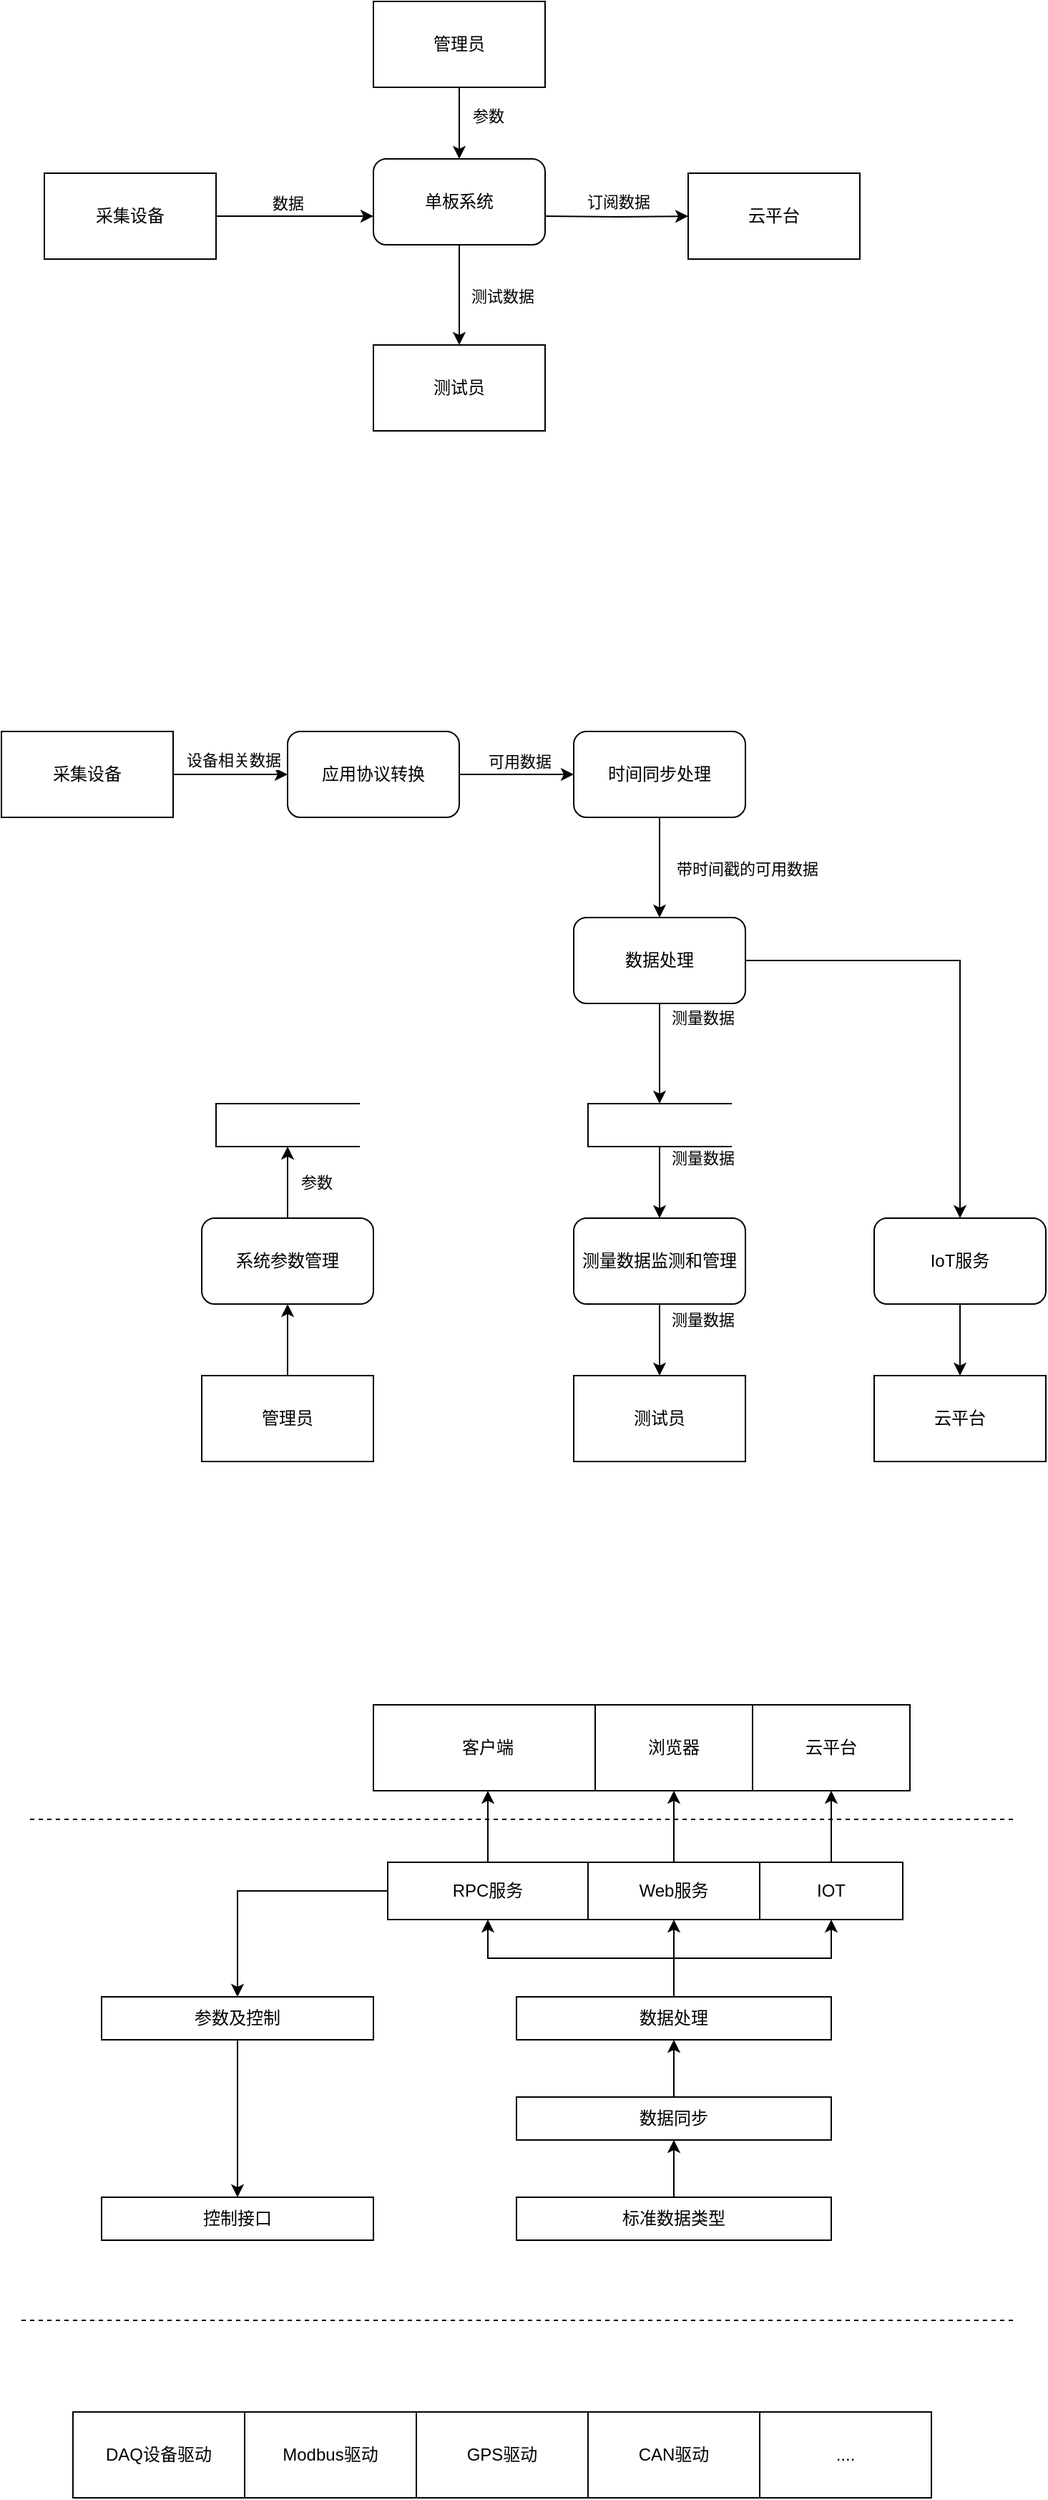 <mxfile version="14.6.6" type="github">
  <diagram id="QQwFab2wA2YZ-kEI47M6" name="Page-1">
    <mxGraphModel dx="942" dy="583" grid="1" gridSize="10" guides="1" tooltips="1" connect="1" arrows="1" fold="1" page="1" pageScale="1" pageWidth="827" pageHeight="1169" math="0" shadow="0">
      <root>
        <mxCell id="0" />
        <mxCell id="1" parent="0" />
        <mxCell id="T-xTehDhcngylkZq_LjZ-16" value="" style="edgeStyle=orthogonalEdgeStyle;rounded=0;orthogonalLoop=1;jettySize=auto;html=1;" parent="1" source="T-xTehDhcngylkZq_LjZ-14" edge="1">
          <mxGeometry relative="1" as="geometry">
            <mxPoint x="340" y="160" as="targetPoint" />
          </mxGeometry>
        </mxCell>
        <mxCell id="T-xTehDhcngylkZq_LjZ-17" value="数据" style="edgeLabel;html=1;align=center;verticalAlign=middle;resizable=0;points=[];" parent="T-xTehDhcngylkZq_LjZ-16" vertex="1" connectable="0">
          <mxGeometry x="0.218" y="-1" relative="1" as="geometry">
            <mxPoint x="-17" y="-11" as="offset" />
          </mxGeometry>
        </mxCell>
        <mxCell id="T-xTehDhcngylkZq_LjZ-14" value="采集设备" style="rounded=0;whiteSpace=wrap;html=1;" parent="1" vertex="1">
          <mxGeometry x="110" y="130" width="120" height="60" as="geometry" />
        </mxCell>
        <mxCell id="T-xTehDhcngylkZq_LjZ-19" value="" style="edgeStyle=orthogonalEdgeStyle;rounded=0;orthogonalLoop=1;jettySize=auto;html=1;exitX=0.5;exitY=1;exitDx=0;exitDy=0;" parent="1" source="T-xTehDhcngylkZq_LjZ-76" target="T-xTehDhcngylkZq_LjZ-18" edge="1">
          <mxGeometry relative="1" as="geometry">
            <mxPoint x="400" y="200" as="sourcePoint" />
            <Array as="points" />
          </mxGeometry>
        </mxCell>
        <mxCell id="T-xTehDhcngylkZq_LjZ-83" value="&lt;div&gt;测试数据&lt;/div&gt;" style="edgeLabel;html=1;align=center;verticalAlign=middle;resizable=0;points=[];" parent="T-xTehDhcngylkZq_LjZ-19" vertex="1" connectable="0">
          <mxGeometry x="0.22" y="1" relative="1" as="geometry">
            <mxPoint x="29" y="-7" as="offset" />
          </mxGeometry>
        </mxCell>
        <mxCell id="T-xTehDhcngylkZq_LjZ-22" value="" style="edgeStyle=orthogonalEdgeStyle;rounded=0;orthogonalLoop=1;jettySize=auto;html=1;" parent="1" target="T-xTehDhcngylkZq_LjZ-21" edge="1">
          <mxGeometry relative="1" as="geometry">
            <mxPoint x="460" y="160" as="sourcePoint" />
          </mxGeometry>
        </mxCell>
        <mxCell id="T-xTehDhcngylkZq_LjZ-23" value="订阅数据" style="edgeLabel;html=1;align=center;verticalAlign=middle;resizable=0;points=[];" parent="T-xTehDhcngylkZq_LjZ-22" vertex="1" connectable="0">
          <mxGeometry x="0.25" y="2" relative="1" as="geometry">
            <mxPoint x="-12" y="-8" as="offset" />
          </mxGeometry>
        </mxCell>
        <mxCell id="T-xTehDhcngylkZq_LjZ-18" value="测试员" style="rounded=0;whiteSpace=wrap;html=1;" parent="1" vertex="1">
          <mxGeometry x="340" y="250" width="120" height="60" as="geometry" />
        </mxCell>
        <mxCell id="T-xTehDhcngylkZq_LjZ-21" value="云平台" style="rounded=0;whiteSpace=wrap;html=1;" parent="1" vertex="1">
          <mxGeometry x="560" y="130" width="120" height="60" as="geometry" />
        </mxCell>
        <mxCell id="T-xTehDhcngylkZq_LjZ-28" value="" style="edgeStyle=orthogonalEdgeStyle;rounded=0;orthogonalLoop=1;jettySize=auto;html=1;entryX=0;entryY=0.5;entryDx=0;entryDy=0;" parent="1" source="T-xTehDhcngylkZq_LjZ-30" target="T-xTehDhcngylkZq_LjZ-78" edge="1">
          <mxGeometry relative="1" as="geometry">
            <mxPoint x="300" y="550" as="targetPoint" />
          </mxGeometry>
        </mxCell>
        <mxCell id="T-xTehDhcngylkZq_LjZ-29" value="设备相关数据" style="edgeLabel;html=1;align=center;verticalAlign=middle;resizable=0;points=[];" parent="T-xTehDhcngylkZq_LjZ-28" vertex="1" connectable="0">
          <mxGeometry x="0.218" y="-1" relative="1" as="geometry">
            <mxPoint x="-7" y="-11" as="offset" />
          </mxGeometry>
        </mxCell>
        <mxCell id="T-xTehDhcngylkZq_LjZ-30" value="采集设备" style="rounded=0;whiteSpace=wrap;html=1;" parent="1" vertex="1">
          <mxGeometry x="80" y="520" width="120" height="60" as="geometry" />
        </mxCell>
        <mxCell id="T-xTehDhcngylkZq_LjZ-43" value="" style="edgeStyle=orthogonalEdgeStyle;rounded=0;orthogonalLoop=1;jettySize=auto;html=1;exitX=1;exitY=0.5;exitDx=0;exitDy=0;" parent="1" source="T-xTehDhcngylkZq_LjZ-78" edge="1">
          <mxGeometry relative="1" as="geometry">
            <mxPoint x="420.0" y="550" as="sourcePoint" />
            <mxPoint x="480.0" y="550" as="targetPoint" />
          </mxGeometry>
        </mxCell>
        <mxCell id="T-xTehDhcngylkZq_LjZ-44" value="可用数据" style="edgeLabel;html=1;align=center;verticalAlign=middle;resizable=0;points=[];" parent="T-xTehDhcngylkZq_LjZ-43" vertex="1" connectable="0">
          <mxGeometry x="0.192" relative="1" as="geometry">
            <mxPoint x="-6" y="-10" as="offset" />
          </mxGeometry>
        </mxCell>
        <mxCell id="T-xTehDhcngylkZq_LjZ-46" value="" style="edgeStyle=orthogonalEdgeStyle;rounded=0;orthogonalLoop=1;jettySize=auto;html=1;exitX=0.5;exitY=1;exitDx=0;exitDy=0;" parent="1" source="T-xTehDhcngylkZq_LjZ-79" edge="1">
          <mxGeometry relative="1" as="geometry">
            <mxPoint x="540.0" y="590" as="sourcePoint" />
            <mxPoint x="540.0" y="650" as="targetPoint" />
          </mxGeometry>
        </mxCell>
        <mxCell id="T-xTehDhcngylkZq_LjZ-47" value="带时间戳的可用数据" style="edgeLabel;html=1;align=center;verticalAlign=middle;resizable=0;points=[];" parent="T-xTehDhcngylkZq_LjZ-46" vertex="1" connectable="0">
          <mxGeometry x="0.162" y="1" relative="1" as="geometry">
            <mxPoint x="59" y="-5" as="offset" />
          </mxGeometry>
        </mxCell>
        <mxCell id="T-xTehDhcngylkZq_LjZ-56" value="测试员" style="rounded=0;whiteSpace=wrap;html=1;" parent="1" vertex="1">
          <mxGeometry x="480" y="970" width="120" height="60" as="geometry" />
        </mxCell>
        <mxCell id="T-xTehDhcngylkZq_LjZ-57" value="云平台" style="rounded=0;whiteSpace=wrap;html=1;" parent="1" vertex="1">
          <mxGeometry x="690" y="970" width="120" height="60" as="geometry" />
        </mxCell>
        <mxCell id="T-xTehDhcngylkZq_LjZ-99" value="" style="edgeStyle=orthogonalEdgeStyle;rounded=0;orthogonalLoop=1;jettySize=auto;html=1;" parent="1" source="T-xTehDhcngylkZq_LjZ-58" target="T-xTehDhcngylkZq_LjZ-82" edge="1">
          <mxGeometry relative="1" as="geometry" />
        </mxCell>
        <mxCell id="T-xTehDhcngylkZq_LjZ-101" value="测量数据" style="edgeLabel;html=1;align=center;verticalAlign=middle;resizable=0;points=[];" parent="T-xTehDhcngylkZq_LjZ-99" vertex="1" connectable="0">
          <mxGeometry x="-0.682" relative="1" as="geometry">
            <mxPoint x="30" as="offset" />
          </mxGeometry>
        </mxCell>
        <mxCell id="T-xTehDhcngylkZq_LjZ-58" value="" style="html=1;dashed=0;whitespace=wrap;shape=partialRectangle;right=0;" parent="1" vertex="1">
          <mxGeometry x="490" y="780" width="100" height="30" as="geometry" />
        </mxCell>
        <mxCell id="T-xTehDhcngylkZq_LjZ-74" value="" style="edgeStyle=orthogonalEdgeStyle;rounded=0;orthogonalLoop=1;jettySize=auto;html=1;exitX=0.5;exitY=1;exitDx=0;exitDy=0;" parent="1" source="T-xTehDhcngylkZq_LjZ-82" target="T-xTehDhcngylkZq_LjZ-56" edge="1">
          <mxGeometry relative="1" as="geometry">
            <mxPoint x="540" y="1010" as="sourcePoint" />
          </mxGeometry>
        </mxCell>
        <mxCell id="T-xTehDhcngylkZq_LjZ-86" value="测量数据" style="edgeLabel;html=1;align=center;verticalAlign=middle;resizable=0;points=[];" parent="T-xTehDhcngylkZq_LjZ-74" vertex="1" connectable="0">
          <mxGeometry x="-0.765" relative="1" as="geometry">
            <mxPoint x="30" y="5" as="offset" />
          </mxGeometry>
        </mxCell>
        <mxCell id="T-xTehDhcngylkZq_LjZ-76" value="单板系统" style="rounded=1;whiteSpace=wrap;html=1;" parent="1" vertex="1">
          <mxGeometry x="340" y="120" width="120" height="60" as="geometry" />
        </mxCell>
        <mxCell id="T-xTehDhcngylkZq_LjZ-78" value="应用协议转换" style="rounded=1;whiteSpace=wrap;html=1;" parent="1" vertex="1">
          <mxGeometry x="280" y="520" width="120" height="60" as="geometry" />
        </mxCell>
        <mxCell id="T-xTehDhcngylkZq_LjZ-79" value="时间同步处理" style="rounded=1;whiteSpace=wrap;html=1;" parent="1" vertex="1">
          <mxGeometry x="480" y="520" width="120" height="60" as="geometry" />
        </mxCell>
        <mxCell id="T-xTehDhcngylkZq_LjZ-98" value="" style="edgeStyle=orthogonalEdgeStyle;rounded=0;orthogonalLoop=1;jettySize=auto;html=1;" parent="1" source="T-xTehDhcngylkZq_LjZ-80" target="T-xTehDhcngylkZq_LjZ-58" edge="1">
          <mxGeometry relative="1" as="geometry" />
        </mxCell>
        <mxCell id="T-xTehDhcngylkZq_LjZ-100" value="测量数据" style="edgeLabel;html=1;align=center;verticalAlign=middle;resizable=0;points=[];" parent="T-xTehDhcngylkZq_LjZ-98" vertex="1" connectable="0">
          <mxGeometry x="-0.718" y="4" relative="1" as="geometry">
            <mxPoint x="26" as="offset" />
          </mxGeometry>
        </mxCell>
        <mxCell id="T-xTehDhcngylkZq_LjZ-103" style="edgeStyle=orthogonalEdgeStyle;rounded=0;orthogonalLoop=1;jettySize=auto;html=1;entryX=0.5;entryY=0;entryDx=0;entryDy=0;" parent="1" source="T-xTehDhcngylkZq_LjZ-80" target="T-xTehDhcngylkZq_LjZ-81" edge="1">
          <mxGeometry relative="1" as="geometry" />
        </mxCell>
        <mxCell id="T-xTehDhcngylkZq_LjZ-80" value="数据处理" style="rounded=1;whiteSpace=wrap;html=1;" parent="1" vertex="1">
          <mxGeometry x="480" y="650" width="120" height="60" as="geometry" />
        </mxCell>
        <mxCell id="T-xTehDhcngylkZq_LjZ-104" value="" style="edgeStyle=orthogonalEdgeStyle;rounded=0;orthogonalLoop=1;jettySize=auto;html=1;" parent="1" source="T-xTehDhcngylkZq_LjZ-81" target="T-xTehDhcngylkZq_LjZ-57" edge="1">
          <mxGeometry relative="1" as="geometry" />
        </mxCell>
        <mxCell id="T-xTehDhcngylkZq_LjZ-81" value="IoT服务" style="rounded=1;whiteSpace=wrap;html=1;" parent="1" vertex="1">
          <mxGeometry x="690" y="860" width="120" height="60" as="geometry" />
        </mxCell>
        <mxCell id="T-xTehDhcngylkZq_LjZ-82" value="测量数据监测和管理" style="rounded=1;whiteSpace=wrap;html=1;" parent="1" vertex="1">
          <mxGeometry x="480" y="860" width="120" height="60" as="geometry" />
        </mxCell>
        <mxCell id="T-xTehDhcngylkZq_LjZ-92" style="edgeStyle=orthogonalEdgeStyle;rounded=0;orthogonalLoop=1;jettySize=auto;html=1;entryX=0.5;entryY=1;entryDx=0;entryDy=0;" parent="1" source="T-xTehDhcngylkZq_LjZ-88" target="T-xTehDhcngylkZq_LjZ-91" edge="1">
          <mxGeometry relative="1" as="geometry" />
        </mxCell>
        <mxCell id="T-xTehDhcngylkZq_LjZ-94" value="参数" style="edgeLabel;html=1;align=center;verticalAlign=middle;resizable=0;points=[];" parent="T-xTehDhcngylkZq_LjZ-92" vertex="1" connectable="0">
          <mxGeometry x="0.7" y="-1" relative="1" as="geometry">
            <mxPoint x="19" y="17" as="offset" />
          </mxGeometry>
        </mxCell>
        <mxCell id="T-xTehDhcngylkZq_LjZ-88" value="系统参数管理" style="rounded=1;whiteSpace=wrap;html=1;" parent="1" vertex="1">
          <mxGeometry x="220" y="860" width="120" height="60" as="geometry" />
        </mxCell>
        <mxCell id="T-xTehDhcngylkZq_LjZ-90" value="" style="edgeStyle=orthogonalEdgeStyle;rounded=0;orthogonalLoop=1;jettySize=auto;html=1;" parent="1" source="T-xTehDhcngylkZq_LjZ-89" target="T-xTehDhcngylkZq_LjZ-88" edge="1">
          <mxGeometry relative="1" as="geometry" />
        </mxCell>
        <mxCell id="T-xTehDhcngylkZq_LjZ-89" value="管理员" style="rounded=0;whiteSpace=wrap;html=1;" parent="1" vertex="1">
          <mxGeometry x="220" y="970" width="120" height="60" as="geometry" />
        </mxCell>
        <mxCell id="T-xTehDhcngylkZq_LjZ-91" value="" style="html=1;dashed=0;whitespace=wrap;shape=partialRectangle;right=0;" parent="1" vertex="1">
          <mxGeometry x="230" y="780" width="100" height="30" as="geometry" />
        </mxCell>
        <mxCell id="T-xTehDhcngylkZq_LjZ-96" value="" style="edgeStyle=orthogonalEdgeStyle;rounded=0;orthogonalLoop=1;jettySize=auto;html=1;" parent="1" source="T-xTehDhcngylkZq_LjZ-95" target="T-xTehDhcngylkZq_LjZ-76" edge="1">
          <mxGeometry relative="1" as="geometry" />
        </mxCell>
        <mxCell id="T-xTehDhcngylkZq_LjZ-97" value="参数" style="edgeLabel;html=1;align=center;verticalAlign=middle;resizable=0;points=[];" parent="T-xTehDhcngylkZq_LjZ-96" vertex="1" connectable="0">
          <mxGeometry x="-0.733" y="1" relative="1" as="geometry">
            <mxPoint x="19" y="13" as="offset" />
          </mxGeometry>
        </mxCell>
        <mxCell id="T-xTehDhcngylkZq_LjZ-95" value="管理员" style="rounded=0;whiteSpace=wrap;html=1;" parent="1" vertex="1">
          <mxGeometry x="340" y="10" width="120" height="60" as="geometry" />
        </mxCell>
        <mxCell id="DopnBpDByfDh6nanL5ke-17" value="" style="edgeStyle=orthogonalEdgeStyle;rounded=0;orthogonalLoop=1;jettySize=auto;html=1;entryX=0.5;entryY=1;entryDx=0;entryDy=0;" edge="1" parent="1" source="DopnBpDByfDh6nanL5ke-1" target="DopnBpDByfDh6nanL5ke-8">
          <mxGeometry relative="1" as="geometry" />
        </mxCell>
        <mxCell id="DopnBpDByfDh6nanL5ke-1" value="标准数据类型" style="rounded=0;whiteSpace=wrap;html=1;" vertex="1" parent="1">
          <mxGeometry x="440" y="1544" width="220" height="30" as="geometry" />
        </mxCell>
        <mxCell id="DopnBpDByfDh6nanL5ke-2" value="控制接口" style="rounded=0;whiteSpace=wrap;html=1;" vertex="1" parent="1">
          <mxGeometry x="150" y="1544" width="190" height="30" as="geometry" />
        </mxCell>
        <mxCell id="DopnBpDByfDh6nanL5ke-3" value="DAQ设备驱动" style="rounded=0;whiteSpace=wrap;html=1;" vertex="1" parent="1">
          <mxGeometry x="130" y="1694" width="120" height="60" as="geometry" />
        </mxCell>
        <mxCell id="DopnBpDByfDh6nanL5ke-4" value="Modbus驱动" style="rounded=0;whiteSpace=wrap;html=1;" vertex="1" parent="1">
          <mxGeometry x="250" y="1694" width="120" height="60" as="geometry" />
        </mxCell>
        <mxCell id="DopnBpDByfDh6nanL5ke-5" value="GPS驱动" style="rounded=0;whiteSpace=wrap;html=1;" vertex="1" parent="1">
          <mxGeometry x="370" y="1694" width="120" height="60" as="geometry" />
        </mxCell>
        <mxCell id="DopnBpDByfDh6nanL5ke-6" value="CAN驱动" style="rounded=0;whiteSpace=wrap;html=1;" vertex="1" parent="1">
          <mxGeometry x="490" y="1694" width="120" height="60" as="geometry" />
        </mxCell>
        <mxCell id="DopnBpDByfDh6nanL5ke-7" value="...." style="rounded=0;whiteSpace=wrap;html=1;" vertex="1" parent="1">
          <mxGeometry x="610" y="1694" width="120" height="60" as="geometry" />
        </mxCell>
        <mxCell id="DopnBpDByfDh6nanL5ke-18" value="" style="edgeStyle=orthogonalEdgeStyle;rounded=0;orthogonalLoop=1;jettySize=auto;html=1;" edge="1" parent="1" source="DopnBpDByfDh6nanL5ke-8" target="DopnBpDByfDh6nanL5ke-16">
          <mxGeometry relative="1" as="geometry" />
        </mxCell>
        <mxCell id="DopnBpDByfDh6nanL5ke-8" value="数据同步" style="rounded=0;whiteSpace=wrap;html=1;" vertex="1" parent="1">
          <mxGeometry x="440" y="1474" width="220" height="30" as="geometry" />
        </mxCell>
        <mxCell id="DopnBpDByfDh6nanL5ke-21" value="" style="edgeStyle=orthogonalEdgeStyle;rounded=0;orthogonalLoop=1;jettySize=auto;html=1;" edge="1" parent="1" source="DopnBpDByfDh6nanL5ke-16" target="DopnBpDByfDh6nanL5ke-20">
          <mxGeometry relative="1" as="geometry" />
        </mxCell>
        <mxCell id="DopnBpDByfDh6nanL5ke-22" style="edgeStyle=orthogonalEdgeStyle;rounded=0;orthogonalLoop=1;jettySize=auto;html=1;" edge="1" parent="1" source="DopnBpDByfDh6nanL5ke-16" target="DopnBpDByfDh6nanL5ke-19">
          <mxGeometry relative="1" as="geometry" />
        </mxCell>
        <mxCell id="DopnBpDByfDh6nanL5ke-24" style="edgeStyle=orthogonalEdgeStyle;rounded=0;orthogonalLoop=1;jettySize=auto;html=1;entryX=0.5;entryY=1;entryDx=0;entryDy=0;" edge="1" parent="1" source="DopnBpDByfDh6nanL5ke-16" target="DopnBpDByfDh6nanL5ke-23">
          <mxGeometry relative="1" as="geometry" />
        </mxCell>
        <mxCell id="DopnBpDByfDh6nanL5ke-16" value="数据处理" style="rounded=0;whiteSpace=wrap;html=1;" vertex="1" parent="1">
          <mxGeometry x="440" y="1404" width="220" height="30" as="geometry" />
        </mxCell>
        <mxCell id="DopnBpDByfDh6nanL5ke-29" value="" style="edgeStyle=orthogonalEdgeStyle;rounded=0;orthogonalLoop=1;jettySize=auto;html=1;" edge="1" parent="1" source="DopnBpDByfDh6nanL5ke-19" target="DopnBpDByfDh6nanL5ke-26">
          <mxGeometry relative="1" as="geometry" />
        </mxCell>
        <mxCell id="DopnBpDByfDh6nanL5ke-19" value="Web服务" style="rounded=0;whiteSpace=wrap;html=1;" vertex="1" parent="1">
          <mxGeometry x="490" y="1310" width="120" height="40" as="geometry" />
        </mxCell>
        <mxCell id="DopnBpDByfDh6nanL5ke-30" value="" style="edgeStyle=orthogonalEdgeStyle;rounded=0;orthogonalLoop=1;jettySize=auto;html=1;" edge="1" parent="1" source="DopnBpDByfDh6nanL5ke-20" target="DopnBpDByfDh6nanL5ke-27">
          <mxGeometry relative="1" as="geometry" />
        </mxCell>
        <mxCell id="DopnBpDByfDh6nanL5ke-20" value="IOT" style="rounded=0;whiteSpace=wrap;html=1;" vertex="1" parent="1">
          <mxGeometry x="610" y="1310" width="100" height="40" as="geometry" />
        </mxCell>
        <mxCell id="DopnBpDByfDh6nanL5ke-28" value="" style="edgeStyle=orthogonalEdgeStyle;rounded=0;orthogonalLoop=1;jettySize=auto;html=1;" edge="1" parent="1" source="DopnBpDByfDh6nanL5ke-23" target="DopnBpDByfDh6nanL5ke-25">
          <mxGeometry relative="1" as="geometry" />
        </mxCell>
        <mxCell id="DopnBpDByfDh6nanL5ke-32" style="edgeStyle=orthogonalEdgeStyle;rounded=0;orthogonalLoop=1;jettySize=auto;html=1;" edge="1" parent="1" source="DopnBpDByfDh6nanL5ke-23" target="DopnBpDByfDh6nanL5ke-31">
          <mxGeometry relative="1" as="geometry">
            <Array as="points">
              <mxPoint x="245" y="1330" />
            </Array>
          </mxGeometry>
        </mxCell>
        <mxCell id="DopnBpDByfDh6nanL5ke-23" value="RPC服务" style="rounded=0;whiteSpace=wrap;html=1;" vertex="1" parent="1">
          <mxGeometry x="350" y="1310" width="140" height="40" as="geometry" />
        </mxCell>
        <mxCell id="DopnBpDByfDh6nanL5ke-25" value="客户端" style="rounded=0;whiteSpace=wrap;html=1;" vertex="1" parent="1">
          <mxGeometry x="340" y="1200" width="160" height="60" as="geometry" />
        </mxCell>
        <mxCell id="DopnBpDByfDh6nanL5ke-26" value="浏览器" style="rounded=0;whiteSpace=wrap;html=1;" vertex="1" parent="1">
          <mxGeometry x="495" y="1200" width="110" height="60" as="geometry" />
        </mxCell>
        <mxCell id="DopnBpDByfDh6nanL5ke-27" value="云平台" style="rounded=0;whiteSpace=wrap;html=1;" vertex="1" parent="1">
          <mxGeometry x="605" y="1200" width="110" height="60" as="geometry" />
        </mxCell>
        <mxCell id="DopnBpDByfDh6nanL5ke-33" value="" style="edgeStyle=orthogonalEdgeStyle;rounded=0;orthogonalLoop=1;jettySize=auto;html=1;" edge="1" parent="1" source="DopnBpDByfDh6nanL5ke-31" target="DopnBpDByfDh6nanL5ke-2">
          <mxGeometry relative="1" as="geometry" />
        </mxCell>
        <mxCell id="DopnBpDByfDh6nanL5ke-31" value="参数及控制" style="rounded=0;whiteSpace=wrap;html=1;" vertex="1" parent="1">
          <mxGeometry x="150" y="1404" width="190" height="30" as="geometry" />
        </mxCell>
        <mxCell id="DopnBpDByfDh6nanL5ke-34" value="" style="endArrow=none;dashed=1;html=1;" edge="1" parent="1">
          <mxGeometry width="50" height="50" relative="1" as="geometry">
            <mxPoint x="94" y="1630" as="sourcePoint" />
            <mxPoint x="790" y="1630" as="targetPoint" />
          </mxGeometry>
        </mxCell>
        <mxCell id="DopnBpDByfDh6nanL5ke-35" value="" style="endArrow=none;dashed=1;html=1;" edge="1" parent="1">
          <mxGeometry width="50" height="50" relative="1" as="geometry">
            <mxPoint x="100" y="1280" as="sourcePoint" />
            <mxPoint x="790" y="1280" as="targetPoint" />
          </mxGeometry>
        </mxCell>
      </root>
    </mxGraphModel>
  </diagram>
</mxfile>
